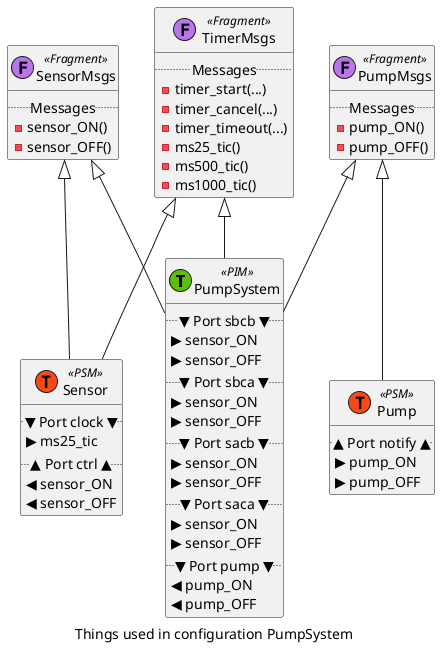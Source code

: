 @startuml
caption Things used in configuration PumpSystem
class PumpSystem <<(T,#5BBF09)PIM>> {
..▼ Port sbcb ▼..
▶ sensor_ON
▶ sensor_OFF
..▼ Port sbca ▼..
▶ sensor_ON
▶ sensor_OFF
..▼ Port sacb ▼..
▶ sensor_ON
▶ sensor_OFF
..▼ Port saca ▼..
▶ sensor_ON
▶ sensor_OFF
..▼ Port pump ▼..
◀ pump_ON
◀ pump_OFF
}
class TimerMsgs <<(F,#BC74ED)Fragment>> {
..Messages..
-timer_start(...)
-timer_cancel(...)
-timer_timeout(...)
-ms25_tic()
-ms500_tic()
-ms1000_tic()
}
class SensorMsgs <<(F,#BC74ED)Fragment>> {
..Messages..
-sensor_ON()
-sensor_OFF()
}
class PumpMsgs <<(F,#BC74ED)Fragment>> {
..Messages..
-pump_ON()
-pump_OFF()
}
class Sensor <<(T,#F94918)PSM>> {
..▼ Port clock ▼..
▶ ms25_tic
..▲ Port ctrl ▲..
◀ sensor_ON
◀ sensor_OFF
}
class Pump <<(T,#F94918)PSM>> {
..▲ Port notify ▲..
▶ pump_ON
▶ pump_OFF
}
TimerMsgs <|-- PumpSystem
SensorMsgs <|-- PumpSystem
PumpMsgs <|-- PumpSystem
SensorMsgs <|-- Sensor
TimerMsgs <|-- Sensor
PumpMsgs <|-- Pump
@enduml
